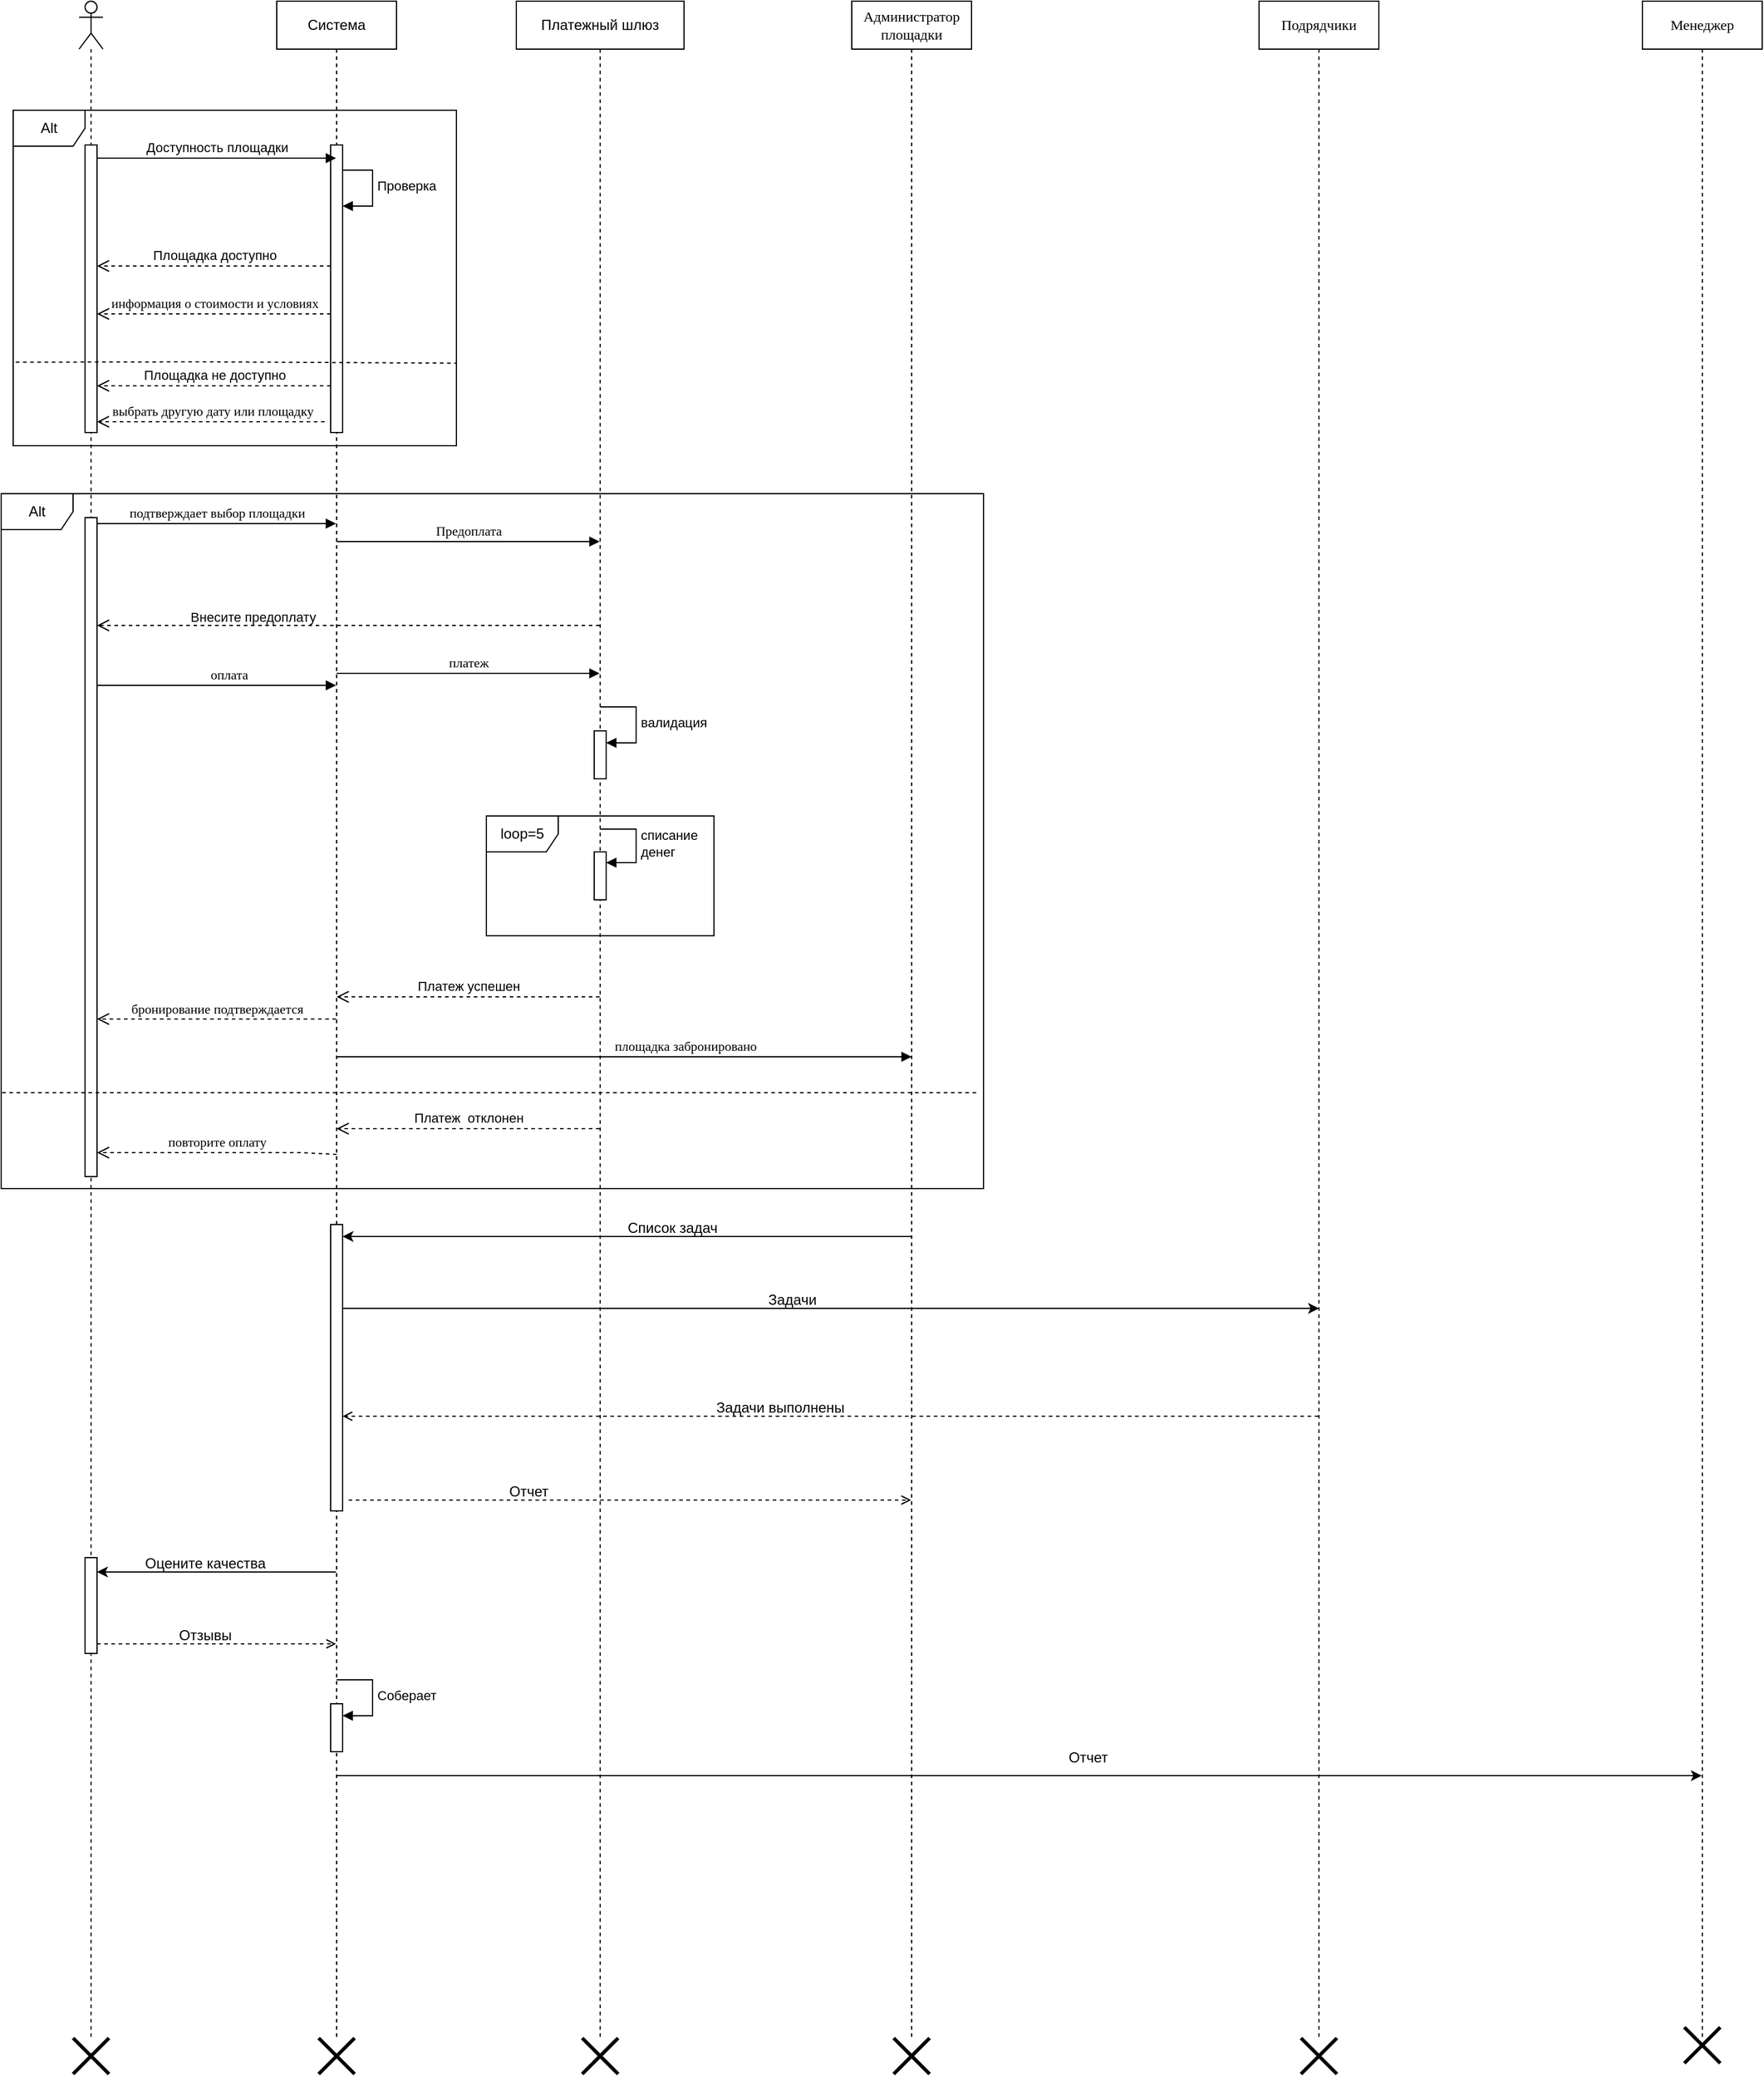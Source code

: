<mxfile version="25.0.3">
  <diagram name="Страница — 1" id="KGQGpCR6Qv0AIRiBsnfP">
    <mxGraphModel dx="4167" dy="1917" grid="1" gridSize="10" guides="1" tooltips="1" connect="1" arrows="1" fold="1" page="1" pageScale="1" pageWidth="827" pageHeight="1169" math="0" shadow="0">
      <root>
        <mxCell id="0" />
        <mxCell id="1" parent="0" />
        <mxCell id="Rn6UdL6Vg7RD1cl_fD5H-1" value="Alt" style="shape=umlFrame;whiteSpace=wrap;html=1;pointerEvents=0;" vertex="1" parent="1">
          <mxGeometry x="-50" y="450" width="820" height="580" as="geometry" />
        </mxCell>
        <mxCell id="Rn6UdL6Vg7RD1cl_fD5H-2" value="Alt" style="shape=umlFrame;whiteSpace=wrap;html=1;pointerEvents=0;" vertex="1" parent="1">
          <mxGeometry x="-40" y="130" width="370" height="280" as="geometry" />
        </mxCell>
        <mxCell id="Rn6UdL6Vg7RD1cl_fD5H-3" value="" style="shape=umlLifeline;perimeter=lifelinePerimeter;whiteSpace=wrap;html=1;container=1;dropTarget=0;collapsible=0;recursiveResize=0;outlineConnect=0;portConstraint=eastwest;newEdgeStyle={&quot;curved&quot;:0,&quot;rounded&quot;:0};participant=umlActor;" vertex="1" parent="1">
          <mxGeometry x="15" y="39" width="20" height="1700" as="geometry" />
        </mxCell>
        <mxCell id="Rn6UdL6Vg7RD1cl_fD5H-4" value="" style="html=1;points=[[0,0,0,0,5],[0,1,0,0,-5],[1,0,0,0,5],[1,1,0,0,-5]];perimeter=orthogonalPerimeter;outlineConnect=0;targetShapes=umlLifeline;portConstraint=eastwest;newEdgeStyle={&quot;curved&quot;:0,&quot;rounded&quot;:0};" vertex="1" parent="Rn6UdL6Vg7RD1cl_fD5H-3">
          <mxGeometry x="5" y="120" width="10" height="240" as="geometry" />
        </mxCell>
        <mxCell id="Rn6UdL6Vg7RD1cl_fD5H-5" value="" style="html=1;points=[[0,0,0,0,5],[0,1,0,0,-5],[1,0,0,0,5],[1,1,0,0,-5]];perimeter=orthogonalPerimeter;outlineConnect=0;targetShapes=umlLifeline;portConstraint=eastwest;newEdgeStyle={&quot;curved&quot;:0,&quot;rounded&quot;:0};" vertex="1" parent="Rn6UdL6Vg7RD1cl_fD5H-3">
          <mxGeometry x="5" y="1299" width="10" height="80" as="geometry" />
        </mxCell>
        <mxCell id="Rn6UdL6Vg7RD1cl_fD5H-6" value="Cистема" style="shape=umlLifeline;perimeter=lifelinePerimeter;whiteSpace=wrap;html=1;container=1;dropTarget=0;collapsible=0;recursiveResize=0;outlineConnect=0;portConstraint=eastwest;newEdgeStyle={&quot;curved&quot;:0,&quot;rounded&quot;:0};" vertex="1" parent="1">
          <mxGeometry x="180" y="39" width="100" height="1700" as="geometry" />
        </mxCell>
        <mxCell id="Rn6UdL6Vg7RD1cl_fD5H-7" value="" style="html=1;points=[[0,0,0,0,5],[0,1,0,0,-5],[1,0,0,0,5],[1,1,0,0,-5]];perimeter=orthogonalPerimeter;outlineConnect=0;targetShapes=umlLifeline;portConstraint=eastwest;newEdgeStyle={&quot;curved&quot;:0,&quot;rounded&quot;:0};" vertex="1" parent="Rn6UdL6Vg7RD1cl_fD5H-6">
          <mxGeometry x="45" y="161" width="10" height="40" as="geometry" />
        </mxCell>
        <mxCell id="Rn6UdL6Vg7RD1cl_fD5H-8" value="Проверка" style="html=1;align=left;spacingLeft=2;endArrow=block;rounded=0;edgeStyle=orthogonalEdgeStyle;curved=0;rounded=0;" edge="1" parent="Rn6UdL6Vg7RD1cl_fD5H-6" target="Rn6UdL6Vg7RD1cl_fD5H-7">
          <mxGeometry relative="1" as="geometry">
            <mxPoint x="50" y="141" as="sourcePoint" />
            <Array as="points">
              <mxPoint x="80" y="171" />
            </Array>
          </mxGeometry>
        </mxCell>
        <mxCell id="Rn6UdL6Vg7RD1cl_fD5H-9" value="" style="html=1;points=[[0,0,0,0,5],[0,1,0,0,-5],[1,0,0,0,5],[1,1,0,0,-5]];perimeter=orthogonalPerimeter;outlineConnect=0;targetShapes=umlLifeline;portConstraint=eastwest;newEdgeStyle={&quot;curved&quot;:0,&quot;rounded&quot;:0};" vertex="1" parent="Rn6UdL6Vg7RD1cl_fD5H-6">
          <mxGeometry x="45" y="1421" width="10" height="40" as="geometry" />
        </mxCell>
        <mxCell id="Rn6UdL6Vg7RD1cl_fD5H-10" value="Соберает" style="html=1;align=left;spacingLeft=2;endArrow=block;rounded=0;edgeStyle=orthogonalEdgeStyle;curved=0;rounded=0;" edge="1" parent="Rn6UdL6Vg7RD1cl_fD5H-6" target="Rn6UdL6Vg7RD1cl_fD5H-9">
          <mxGeometry relative="1" as="geometry">
            <mxPoint x="50" y="1401" as="sourcePoint" />
            <Array as="points">
              <mxPoint x="80" y="1431" />
            </Array>
          </mxGeometry>
        </mxCell>
        <mxCell id="Rn6UdL6Vg7RD1cl_fD5H-11" value="" style="html=1;points=[[0,0,0,0,5],[0,1,0,0,-5],[1,0,0,0,5],[1,1,0,0,-5]];perimeter=orthogonalPerimeter;outlineConnect=0;targetShapes=umlLifeline;portConstraint=eastwest;newEdgeStyle={&quot;curved&quot;:0,&quot;rounded&quot;:0};" vertex="1" parent="Rn6UdL6Vg7RD1cl_fD5H-6">
          <mxGeometry x="45" y="120" width="10" height="240" as="geometry" />
        </mxCell>
        <mxCell id="Rn6UdL6Vg7RD1cl_fD5H-12" value="" style="html=1;points=[[0,0,0,0,5],[0,1,0,0,-5],[1,0,0,0,5],[1,1,0,0,-5]];perimeter=orthogonalPerimeter;outlineConnect=0;targetShapes=umlLifeline;portConstraint=eastwest;newEdgeStyle={&quot;curved&quot;:0,&quot;rounded&quot;:0};" vertex="1" parent="Rn6UdL6Vg7RD1cl_fD5H-6">
          <mxGeometry x="45" y="1021" width="10" height="239" as="geometry" />
        </mxCell>
        <mxCell id="Rn6UdL6Vg7RD1cl_fD5H-13" value="Платежный шлюз" style="shape=umlLifeline;perimeter=lifelinePerimeter;whiteSpace=wrap;html=1;container=1;dropTarget=0;collapsible=0;recursiveResize=0;outlineConnect=0;portConstraint=eastwest;newEdgeStyle={&quot;curved&quot;:0,&quot;rounded&quot;:0};" vertex="1" parent="1">
          <mxGeometry x="380" y="39" width="140" height="1700" as="geometry" />
        </mxCell>
        <mxCell id="Rn6UdL6Vg7RD1cl_fD5H-14" value="" style="html=1;points=[[0,0,0,0,5],[0,1,0,0,-5],[1,0,0,0,5],[1,1,0,0,-5]];perimeter=orthogonalPerimeter;outlineConnect=0;targetShapes=umlLifeline;portConstraint=eastwest;newEdgeStyle={&quot;curved&quot;:0,&quot;rounded&quot;:0};" vertex="1" parent="Rn6UdL6Vg7RD1cl_fD5H-13">
          <mxGeometry x="65" y="609" width="10" height="40" as="geometry" />
        </mxCell>
        <mxCell id="Rn6UdL6Vg7RD1cl_fD5H-15" value="валидация" style="html=1;align=left;spacingLeft=2;endArrow=block;rounded=0;edgeStyle=orthogonalEdgeStyle;curved=0;rounded=0;" edge="1" parent="Rn6UdL6Vg7RD1cl_fD5H-13" target="Rn6UdL6Vg7RD1cl_fD5H-14">
          <mxGeometry relative="1" as="geometry">
            <mxPoint x="70" y="589" as="sourcePoint" />
            <Array as="points">
              <mxPoint x="100" y="589" />
              <mxPoint x="100" y="619" />
            </Array>
          </mxGeometry>
        </mxCell>
        <mxCell id="Rn6UdL6Vg7RD1cl_fD5H-16" value="" style="html=1;points=[[0,0,0,0,5],[0,1,0,0,-5],[1,0,0,0,5],[1,1,0,0,-5]];perimeter=orthogonalPerimeter;outlineConnect=0;targetShapes=umlLifeline;portConstraint=eastwest;newEdgeStyle={&quot;curved&quot;:0,&quot;rounded&quot;:0};" vertex="1" parent="Rn6UdL6Vg7RD1cl_fD5H-13">
          <mxGeometry x="65" y="710" width="10" height="40" as="geometry" />
        </mxCell>
        <mxCell id="Rn6UdL6Vg7RD1cl_fD5H-17" value="списание&amp;nbsp;&lt;div&gt;денег&lt;/div&gt;" style="html=1;align=left;spacingLeft=2;endArrow=block;rounded=0;edgeStyle=orthogonalEdgeStyle;curved=0;rounded=0;" edge="1" parent="Rn6UdL6Vg7RD1cl_fD5H-13" target="Rn6UdL6Vg7RD1cl_fD5H-16">
          <mxGeometry relative="1" as="geometry">
            <mxPoint x="70" y="691" as="sourcePoint" />
            <Array as="points">
              <mxPoint x="100" y="691" />
              <mxPoint x="100" y="719" />
            </Array>
          </mxGeometry>
        </mxCell>
        <mxCell id="Rn6UdL6Vg7RD1cl_fD5H-18" value="&lt;span style=&quot;font-family: &amp;quot;Times New Roman&amp;quot;, serif;&quot;&gt;Администратор&lt;/span&gt;&lt;br style=&quot;font-family: &amp;quot;Times New Roman&amp;quot;, serif;&quot;&gt;&lt;span style=&quot;font-family: &amp;quot;Times New Roman&amp;quot;, serif;&quot;&gt;площадки&lt;/span&gt;" style="shape=umlLifeline;perimeter=lifelinePerimeter;whiteSpace=wrap;html=1;container=1;dropTarget=0;collapsible=0;recursiveResize=0;outlineConnect=0;portConstraint=eastwest;newEdgeStyle={&quot;curved&quot;:0,&quot;rounded&quot;:0};" vertex="1" parent="1">
          <mxGeometry x="660" y="39" width="100" height="1700" as="geometry" />
        </mxCell>
        <mxCell id="Rn6UdL6Vg7RD1cl_fD5H-19" value="Доступность площадки" style="html=1;verticalAlign=bottom;endArrow=block;curved=0;rounded=0;" edge="1" parent="1" source="Rn6UdL6Vg7RD1cl_fD5H-4" target="Rn6UdL6Vg7RD1cl_fD5H-6">
          <mxGeometry width="80" relative="1" as="geometry">
            <mxPoint x="50" y="180" as="sourcePoint" />
            <mxPoint x="209.5" y="180" as="targetPoint" />
            <Array as="points">
              <mxPoint x="120" y="170" />
            </Array>
          </mxGeometry>
        </mxCell>
        <mxCell id="Rn6UdL6Vg7RD1cl_fD5H-20" value="Площадка доступно" style="html=1;verticalAlign=bottom;endArrow=open;dashed=1;endSize=8;curved=0;rounded=0;" edge="1" parent="1" source="Rn6UdL6Vg7RD1cl_fD5H-11" target="Rn6UdL6Vg7RD1cl_fD5H-4">
          <mxGeometry relative="1" as="geometry">
            <mxPoint x="230" y="260" as="sourcePoint" />
            <mxPoint x="69.7" y="260" as="targetPoint" />
            <Array as="points">
              <mxPoint x="130" y="260" />
            </Array>
          </mxGeometry>
        </mxCell>
        <mxCell id="Rn6UdL6Vg7RD1cl_fD5H-21" value="Площадка не доступно" style="html=1;verticalAlign=bottom;endArrow=open;dashed=1;endSize=8;curved=0;rounded=0;" edge="1" parent="1" source="Rn6UdL6Vg7RD1cl_fD5H-11">
          <mxGeometry relative="1" as="geometry">
            <mxPoint x="230" y="360" as="sourcePoint" />
            <mxPoint x="30" y="360" as="targetPoint" />
          </mxGeometry>
        </mxCell>
        <mxCell id="Rn6UdL6Vg7RD1cl_fD5H-22" value="&lt;span style=&quot;line-height: 107%; font-family: &amp;quot;Times New Roman&amp;quot;, serif;&quot; lang=&quot;EN-US&quot;&gt;&lt;font&gt;подтверждает выбор площадки&lt;/font&gt;&lt;/span&gt;" style="html=1;verticalAlign=bottom;endArrow=block;curved=0;rounded=0;exitX=1;exitY=0;exitDx=0;exitDy=5;exitPerimeter=0;" edge="1" parent="1" source="Rn6UdL6Vg7RD1cl_fD5H-23" target="Rn6UdL6Vg7RD1cl_fD5H-6">
          <mxGeometry width="80" relative="1" as="geometry">
            <mxPoint x="70" y="480" as="sourcePoint" />
            <mxPoint x="150" y="480" as="targetPoint" />
          </mxGeometry>
        </mxCell>
        <mxCell id="Rn6UdL6Vg7RD1cl_fD5H-23" value="" style="html=1;points=[[0,0,0,0,5],[0,1,0,0,-5],[1,0,0,0,5],[1,1,0,0,-5]];perimeter=orthogonalPerimeter;outlineConnect=0;targetShapes=umlLifeline;portConstraint=eastwest;newEdgeStyle={&quot;curved&quot;:0,&quot;rounded&quot;:0};" vertex="1" parent="1">
          <mxGeometry x="20" y="470" width="10" height="550" as="geometry" />
        </mxCell>
        <mxCell id="Rn6UdL6Vg7RD1cl_fD5H-24" value="" style="shape=umlDestroy;whiteSpace=wrap;html=1;strokeWidth=3;targetShapes=umlLifeline;" vertex="1" parent="1">
          <mxGeometry x="695" y="1739" width="30" height="30" as="geometry" />
        </mxCell>
        <mxCell id="Rn6UdL6Vg7RD1cl_fD5H-25" value="" style="shape=umlDestroy;whiteSpace=wrap;html=1;strokeWidth=3;targetShapes=umlLifeline;" vertex="1" parent="1">
          <mxGeometry x="435" y="1739" width="30" height="30" as="geometry" />
        </mxCell>
        <mxCell id="Rn6UdL6Vg7RD1cl_fD5H-26" value="" style="shape=umlDestroy;whiteSpace=wrap;html=1;strokeWidth=3;targetShapes=umlLifeline;" vertex="1" parent="1">
          <mxGeometry x="215" y="1739" width="30" height="30" as="geometry" />
        </mxCell>
        <mxCell id="Rn6UdL6Vg7RD1cl_fD5H-27" value="" style="shape=umlDestroy;whiteSpace=wrap;html=1;strokeWidth=3;targetShapes=umlLifeline;" vertex="1" parent="1">
          <mxGeometry x="10" y="1739" width="30" height="30" as="geometry" />
        </mxCell>
        <mxCell id="Rn6UdL6Vg7RD1cl_fD5H-28" value="&lt;span style=&quot;line-height: 107%; font-family: &amp;quot;Times New Roman&amp;quot;, serif;&quot; lang=&quot;EN-US&quot;&gt;&lt;font&gt;Менеджер&lt;/font&gt;&lt;/span&gt;" style="shape=umlLifeline;perimeter=lifelinePerimeter;whiteSpace=wrap;html=1;container=1;dropTarget=0;collapsible=0;recursiveResize=0;outlineConnect=0;portConstraint=eastwest;newEdgeStyle={&quot;curved&quot;:0,&quot;rounded&quot;:0};" vertex="1" parent="1">
          <mxGeometry x="1320" y="39" width="100" height="1700" as="geometry" />
        </mxCell>
        <mxCell id="Rn6UdL6Vg7RD1cl_fD5H-29" value="&lt;span style=&quot;line-height: 107%; font-family: &amp;quot;Times New Roman&amp;quot;, serif;&quot; lang=&quot;EN-US&quot;&gt;&lt;font&gt;Подрядчики&lt;/font&gt;&lt;/span&gt;" style="shape=umlLifeline;perimeter=lifelinePerimeter;whiteSpace=wrap;html=1;container=1;dropTarget=0;collapsible=0;recursiveResize=0;outlineConnect=0;portConstraint=eastwest;newEdgeStyle={&quot;curved&quot;:0,&quot;rounded&quot;:0};" vertex="1" parent="1">
          <mxGeometry x="1000" y="39" width="100" height="1700" as="geometry" />
        </mxCell>
        <mxCell id="Rn6UdL6Vg7RD1cl_fD5H-30" value="&lt;span style=&quot;line-height: 107%; font-family: &amp;quot;Times New Roman&amp;quot;, serif;&quot;&gt;&lt;font&gt;информация о стоимости и условиях&lt;/font&gt;&lt;/span&gt;" style="html=1;verticalAlign=bottom;endArrow=open;dashed=1;endSize=8;curved=0;rounded=0;" edge="1" parent="1" source="Rn6UdL6Vg7RD1cl_fD5H-11" target="Rn6UdL6Vg7RD1cl_fD5H-4">
          <mxGeometry relative="1" as="geometry">
            <mxPoint x="240" y="270" as="sourcePoint" />
            <mxPoint x="40" y="270" as="targetPoint" />
            <Array as="points">
              <mxPoint x="130" y="300" />
            </Array>
          </mxGeometry>
        </mxCell>
        <mxCell id="Rn6UdL6Vg7RD1cl_fD5H-31" value="&lt;span style=&quot;line-height: 107%; font-family: &amp;quot;Times New Roman&amp;quot;, serif;&quot;&gt;&lt;font&gt;&amp;nbsp;выбрать другую дату или площадку&lt;/font&gt;&lt;/span&gt;" style="html=1;verticalAlign=bottom;endArrow=open;dashed=1;endSize=8;curved=0;rounded=0;" edge="1" parent="1" target="Rn6UdL6Vg7RD1cl_fD5H-4">
          <mxGeometry x="0.003" relative="1" as="geometry">
            <mxPoint x="220" y="390" as="sourcePoint" />
            <mxPoint x="35" y="370" as="targetPoint" />
            <Array as="points">
              <mxPoint x="120" y="390" />
            </Array>
            <mxPoint as="offset" />
          </mxGeometry>
        </mxCell>
        <mxCell id="Rn6UdL6Vg7RD1cl_fD5H-32" value="" style="html=1;verticalAlign=bottom;endArrow=open;dashed=1;endSize=8;curved=0;rounded=0;" edge="1" parent="1" source="Rn6UdL6Vg7RD1cl_fD5H-13" target="Rn6UdL6Vg7RD1cl_fD5H-23">
          <mxGeometry x="0.003" relative="1" as="geometry">
            <mxPoint x="240" y="400" as="sourcePoint" />
            <mxPoint x="40" y="400" as="targetPoint" />
            <Array as="points">
              <mxPoint x="120" y="560" />
            </Array>
            <mxPoint as="offset" />
          </mxGeometry>
        </mxCell>
        <mxCell id="Rn6UdL6Vg7RD1cl_fD5H-33" value="&lt;font face=&quot;Times New Roman, serif&quot;&gt;Предоплата&lt;/font&gt;" style="html=1;verticalAlign=bottom;endArrow=block;curved=0;rounded=0;" edge="1" parent="1" source="Rn6UdL6Vg7RD1cl_fD5H-6" target="Rn6UdL6Vg7RD1cl_fD5H-13">
          <mxGeometry width="80" relative="1" as="geometry">
            <mxPoint x="40" y="485" as="sourcePoint" />
            <mxPoint x="240" y="485" as="targetPoint" />
            <Array as="points">
              <mxPoint x="350" y="490" />
            </Array>
          </mxGeometry>
        </mxCell>
        <mxCell id="Rn6UdL6Vg7RD1cl_fD5H-34" value="&lt;font style=&quot;font-size: 11px;&quot;&gt;Внесите предоплату&lt;/font&gt;" style="text;html=1;align=center;verticalAlign=middle;resizable=0;points=[];autosize=1;strokeColor=none;fillColor=none;" vertex="1" parent="1">
          <mxGeometry x="95" y="538" width="130" height="30" as="geometry" />
        </mxCell>
        <mxCell id="Rn6UdL6Vg7RD1cl_fD5H-35" value="&lt;font face=&quot;Times New Roman, serif&quot;&gt;платеж&lt;/font&gt;" style="html=1;verticalAlign=bottom;endArrow=block;curved=0;rounded=0;" edge="1" parent="1" source="Rn6UdL6Vg7RD1cl_fD5H-6" target="Rn6UdL6Vg7RD1cl_fD5H-13">
          <mxGeometry width="80" relative="1" as="geometry">
            <mxPoint x="40" y="485" as="sourcePoint" />
            <mxPoint x="240" y="485" as="targetPoint" />
            <Array as="points">
              <mxPoint x="240" y="600" />
            </Array>
          </mxGeometry>
        </mxCell>
        <mxCell id="Rn6UdL6Vg7RD1cl_fD5H-36" value="loop=5" style="shape=umlFrame;whiteSpace=wrap;html=1;pointerEvents=0;" vertex="1" parent="1">
          <mxGeometry x="355" y="719" width="190" height="100" as="geometry" />
        </mxCell>
        <mxCell id="Rn6UdL6Vg7RD1cl_fD5H-37" value="&lt;font face=&quot;Times New Roman, serif&quot;&gt;оплата&lt;/font&gt;" style="html=1;verticalAlign=bottom;endArrow=block;curved=0;rounded=0;" edge="1" parent="1" target="Rn6UdL6Vg7RD1cl_fD5H-6">
          <mxGeometry x="0.488" width="80" relative="1" as="geometry">
            <mxPoint x="180" y="610" as="sourcePoint" />
            <mxPoint x="460" y="610" as="targetPoint" />
            <Array as="points">
              <mxPoint x="30" y="610" />
              <mxPoint x="180" y="610" />
            </Array>
            <mxPoint as="offset" />
          </mxGeometry>
        </mxCell>
        <mxCell id="Rn6UdL6Vg7RD1cl_fD5H-38" value="Платеж успешен" style="html=1;verticalAlign=bottom;endArrow=open;dashed=1;endSize=8;curved=0;rounded=0;" edge="1" parent="1" source="Rn6UdL6Vg7RD1cl_fD5H-13" target="Rn6UdL6Vg7RD1cl_fD5H-6">
          <mxGeometry relative="1" as="geometry">
            <mxPoint x="710" y="930" as="sourcePoint" />
            <mxPoint x="240" y="930" as="targetPoint" />
            <Array as="points">
              <mxPoint x="340" y="870" />
            </Array>
          </mxGeometry>
        </mxCell>
        <mxCell id="Rn6UdL6Vg7RD1cl_fD5H-39" value="Платеж&amp;nbsp; отклонен" style="html=1;verticalAlign=bottom;endArrow=open;dashed=1;endSize=8;curved=0;rounded=0;" edge="1" parent="1" source="Rn6UdL6Vg7RD1cl_fD5H-13">
          <mxGeometry relative="1" as="geometry">
            <mxPoint x="445" y="980" as="sourcePoint" />
            <mxPoint x="230" y="980" as="targetPoint" />
            <Array as="points">
              <mxPoint x="335.5" y="980" />
            </Array>
          </mxGeometry>
        </mxCell>
        <mxCell id="Rn6UdL6Vg7RD1cl_fD5H-40" value="&lt;span style=&quot;line-height: 107%; font-family: &amp;quot;Times New Roman&amp;quot;, serif;&quot;&gt;&lt;font&gt;бронирование подтверждается&lt;/font&gt;&lt;/span&gt;" style="html=1;verticalAlign=bottom;endArrow=open;dashed=1;endSize=8;curved=0;rounded=0;" edge="1" parent="1">
          <mxGeometry relative="1" as="geometry">
            <mxPoint x="229.5" y="888.5" as="sourcePoint" />
            <mxPoint x="30" y="888.5" as="targetPoint" />
            <Array as="points">
              <mxPoint x="190" y="888.5" />
            </Array>
          </mxGeometry>
        </mxCell>
        <mxCell id="Rn6UdL6Vg7RD1cl_fD5H-41" value="&lt;span style=&quot;line-height: 107%; font-family: &amp;quot;Times New Roman&amp;quot;, serif;&quot;&gt;&lt;font&gt;повторите оплату&lt;/font&gt;&lt;/span&gt;" style="html=1;verticalAlign=bottom;endArrow=open;dashed=1;endSize=8;curved=0;rounded=0;" edge="1" parent="1">
          <mxGeometry relative="1" as="geometry">
            <mxPoint x="230" y="1001.5" as="sourcePoint" />
            <mxPoint x="30" y="1000" as="targetPoint" />
            <Array as="points">
              <mxPoint x="200" y="1000" />
            </Array>
          </mxGeometry>
        </mxCell>
        <mxCell id="Rn6UdL6Vg7RD1cl_fD5H-42" value="&lt;font face=&quot;Times New Roman, serif&quot;&gt;площадка забронировано&lt;/font&gt;" style="html=1;verticalAlign=bottom;endArrow=block;curved=0;rounded=0;" edge="1" parent="1">
          <mxGeometry x="0.279" width="80" relative="1" as="geometry">
            <mxPoint x="275.5" y="920" as="sourcePoint" />
            <mxPoint x="710" y="920" as="targetPoint" />
            <Array as="points">
              <mxPoint x="230" y="920" />
              <mxPoint x="305.5" y="920" />
            </Array>
            <mxPoint as="offset" />
          </mxGeometry>
        </mxCell>
        <mxCell id="Rn6UdL6Vg7RD1cl_fD5H-43" value="" style="endArrow=classic;html=1;rounded=0;" edge="1" parent="1" source="Rn6UdL6Vg7RD1cl_fD5H-18" target="Rn6UdL6Vg7RD1cl_fD5H-12">
          <mxGeometry width="50" height="50" relative="1" as="geometry">
            <mxPoint x="685" y="1070" as="sourcePoint" />
            <mxPoint x="230" y="1070" as="targetPoint" />
            <Array as="points">
              <mxPoint x="470" y="1070" />
            </Array>
          </mxGeometry>
        </mxCell>
        <mxCell id="Rn6UdL6Vg7RD1cl_fD5H-44" value="Список задач" style="text;html=1;align=center;verticalAlign=middle;resizable=0;points=[];autosize=1;strokeColor=none;fillColor=none;" vertex="1" parent="1">
          <mxGeometry x="460" y="1048" width="100" height="30" as="geometry" />
        </mxCell>
        <mxCell id="Rn6UdL6Vg7RD1cl_fD5H-45" value="" style="endArrow=classic;html=1;rounded=0;" edge="1" parent="1" source="Rn6UdL6Vg7RD1cl_fD5H-12">
          <mxGeometry width="50" height="50" relative="1" as="geometry">
            <mxPoint x="230" y="1130" as="sourcePoint" />
            <mxPoint x="1050" y="1130" as="targetPoint" />
          </mxGeometry>
        </mxCell>
        <mxCell id="Rn6UdL6Vg7RD1cl_fD5H-46" value="Задачи" style="text;html=1;align=center;verticalAlign=middle;resizable=0;points=[];autosize=1;strokeColor=none;fillColor=none;" vertex="1" parent="1">
          <mxGeometry x="580" y="1108" width="60" height="30" as="geometry" />
        </mxCell>
        <mxCell id="Rn6UdL6Vg7RD1cl_fD5H-47" value="" style="endArrow=open;html=1;rounded=0;dashed=1;endFill=0;" edge="1" parent="1" target="Rn6UdL6Vg7RD1cl_fD5H-12">
          <mxGeometry width="50" height="50" relative="1" as="geometry">
            <mxPoint x="1049.5" y="1220" as="sourcePoint" />
            <mxPoint x="229.5" y="1220" as="targetPoint" />
          </mxGeometry>
        </mxCell>
        <mxCell id="Rn6UdL6Vg7RD1cl_fD5H-48" value="Задачи выполнены" style="text;html=1;align=center;verticalAlign=middle;resizable=0;points=[];autosize=1;strokeColor=none;fillColor=none;" vertex="1" parent="1">
          <mxGeometry x="535" y="1198" width="130" height="30" as="geometry" />
        </mxCell>
        <mxCell id="Rn6UdL6Vg7RD1cl_fD5H-49" value="" style="endArrow=open;html=1;rounded=0;dashed=1;endFill=0;" edge="1" parent="1" target="Rn6UdL6Vg7RD1cl_fD5H-18">
          <mxGeometry width="50" height="50" relative="1" as="geometry">
            <mxPoint x="240" y="1290" as="sourcePoint" />
            <mxPoint x="725" y="1290" as="targetPoint" />
            <Array as="points">
              <mxPoint x="500" y="1290" />
            </Array>
          </mxGeometry>
        </mxCell>
        <mxCell id="Rn6UdL6Vg7RD1cl_fD5H-50" value="Отчет" style="text;html=1;align=center;verticalAlign=middle;resizable=0;points=[];autosize=1;strokeColor=none;fillColor=none;" vertex="1" parent="1">
          <mxGeometry x="360" y="1268" width="60" height="30" as="geometry" />
        </mxCell>
        <mxCell id="Rn6UdL6Vg7RD1cl_fD5H-51" value="" style="endArrow=classic;html=1;rounded=0;" edge="1" parent="1" source="Rn6UdL6Vg7RD1cl_fD5H-6" target="Rn6UdL6Vg7RD1cl_fD5H-5">
          <mxGeometry width="50" height="50" relative="1" as="geometry">
            <mxPoint x="225" y="1350" as="sourcePoint" />
            <mxPoint x="20" y="1350" as="targetPoint" />
            <Array as="points">
              <mxPoint x="145.5" y="1350" />
            </Array>
          </mxGeometry>
        </mxCell>
        <mxCell id="Rn6UdL6Vg7RD1cl_fD5H-52" value="Оцените качества" style="text;html=1;align=center;verticalAlign=middle;resizable=0;points=[];autosize=1;strokeColor=none;fillColor=none;" vertex="1" parent="1">
          <mxGeometry x="60" y="1328" width="120" height="30" as="geometry" />
        </mxCell>
        <mxCell id="Rn6UdL6Vg7RD1cl_fD5H-53" value="" style="endArrow=open;html=1;rounded=0;endFill=0;dashed=1;" edge="1" parent="1" source="Rn6UdL6Vg7RD1cl_fD5H-5" target="Rn6UdL6Vg7RD1cl_fD5H-6">
          <mxGeometry width="50" height="50" relative="1" as="geometry">
            <mxPoint x="140" y="1410" as="sourcePoint" />
            <mxPoint x="190" y="1360" as="targetPoint" />
            <Array as="points">
              <mxPoint x="140" y="1410" />
            </Array>
          </mxGeometry>
        </mxCell>
        <mxCell id="Rn6UdL6Vg7RD1cl_fD5H-54" value="Отзывы" style="text;html=1;align=center;verticalAlign=middle;resizable=0;points=[];autosize=1;strokeColor=none;fillColor=none;" vertex="1" parent="1">
          <mxGeometry x="85" y="1388" width="70" height="30" as="geometry" />
        </mxCell>
        <mxCell id="Rn6UdL6Vg7RD1cl_fD5H-55" value="" style="endArrow=classic;html=1;rounded=0;" edge="1" parent="1" source="Rn6UdL6Vg7RD1cl_fD5H-6" target="Rn6UdL6Vg7RD1cl_fD5H-28">
          <mxGeometry width="50" height="50" relative="1" as="geometry">
            <mxPoint x="570" y="1480" as="sourcePoint" />
            <mxPoint x="620" y="1430" as="targetPoint" />
            <Array as="points">
              <mxPoint x="920" y="1520" />
            </Array>
          </mxGeometry>
        </mxCell>
        <mxCell id="Rn6UdL6Vg7RD1cl_fD5H-56" value="Отчет" style="text;html=1;align=center;verticalAlign=middle;resizable=0;points=[];autosize=1;strokeColor=none;fillColor=none;" vertex="1" parent="1">
          <mxGeometry x="827" y="1490" width="60" height="30" as="geometry" />
        </mxCell>
        <mxCell id="Rn6UdL6Vg7RD1cl_fD5H-57" value="" style="shape=umlDestroy;whiteSpace=wrap;html=1;strokeWidth=3;targetShapes=umlLifeline;" vertex="1" parent="1">
          <mxGeometry x="1035" y="1739" width="30" height="30" as="geometry" />
        </mxCell>
        <mxCell id="Rn6UdL6Vg7RD1cl_fD5H-58" value="" style="shape=umlDestroy;whiteSpace=wrap;html=1;strokeWidth=3;targetShapes=umlLifeline;" vertex="1" parent="1">
          <mxGeometry x="1355" y="1730" width="30" height="30" as="geometry" />
        </mxCell>
        <mxCell id="Rn6UdL6Vg7RD1cl_fD5H-59" value="" style="endArrow=none;dashed=1;html=1;rounded=0;entryX=1.001;entryY=0.754;entryDx=0;entryDy=0;entryPerimeter=0;exitX=0.006;exitY=0.751;exitDx=0;exitDy=0;exitPerimeter=0;" edge="1" parent="1" source="Rn6UdL6Vg7RD1cl_fD5H-2" target="Rn6UdL6Vg7RD1cl_fD5H-2">
          <mxGeometry width="50" height="50" relative="1" as="geometry">
            <mxPoint x="350" y="390" as="sourcePoint" />
            <mxPoint x="400" y="340" as="targetPoint" />
            <Array as="points">
              <mxPoint x="120" y="340" />
            </Array>
          </mxGeometry>
        </mxCell>
        <mxCell id="Rn6UdL6Vg7RD1cl_fD5H-60" value="" style="endArrow=none;dashed=1;html=1;rounded=0;entryX=0.995;entryY=0.862;entryDx=0;entryDy=0;entryPerimeter=0;exitX=0.001;exitY=0.862;exitDx=0;exitDy=0;exitPerimeter=0;" edge="1" parent="1" source="Rn6UdL6Vg7RD1cl_fD5H-1" target="Rn6UdL6Vg7RD1cl_fD5H-1">
          <mxGeometry width="50" height="50" relative="1" as="geometry">
            <mxPoint x="350" y="1000" as="sourcePoint" />
            <mxPoint x="400" y="950" as="targetPoint" />
          </mxGeometry>
        </mxCell>
      </root>
    </mxGraphModel>
  </diagram>
</mxfile>
